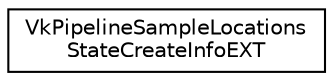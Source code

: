digraph "Graphical Class Hierarchy"
{
 // LATEX_PDF_SIZE
  edge [fontname="Helvetica",fontsize="10",labelfontname="Helvetica",labelfontsize="10"];
  node [fontname="Helvetica",fontsize="10",shape=record];
  rankdir="LR";
  Node0 [label="VkPipelineSampleLocations\lStateCreateInfoEXT",height=0.2,width=0.4,color="black", fillcolor="white", style="filled",URL="$d6/d43/structVkPipelineSampleLocationsStateCreateInfoEXT.html",tooltip=" "];
}
